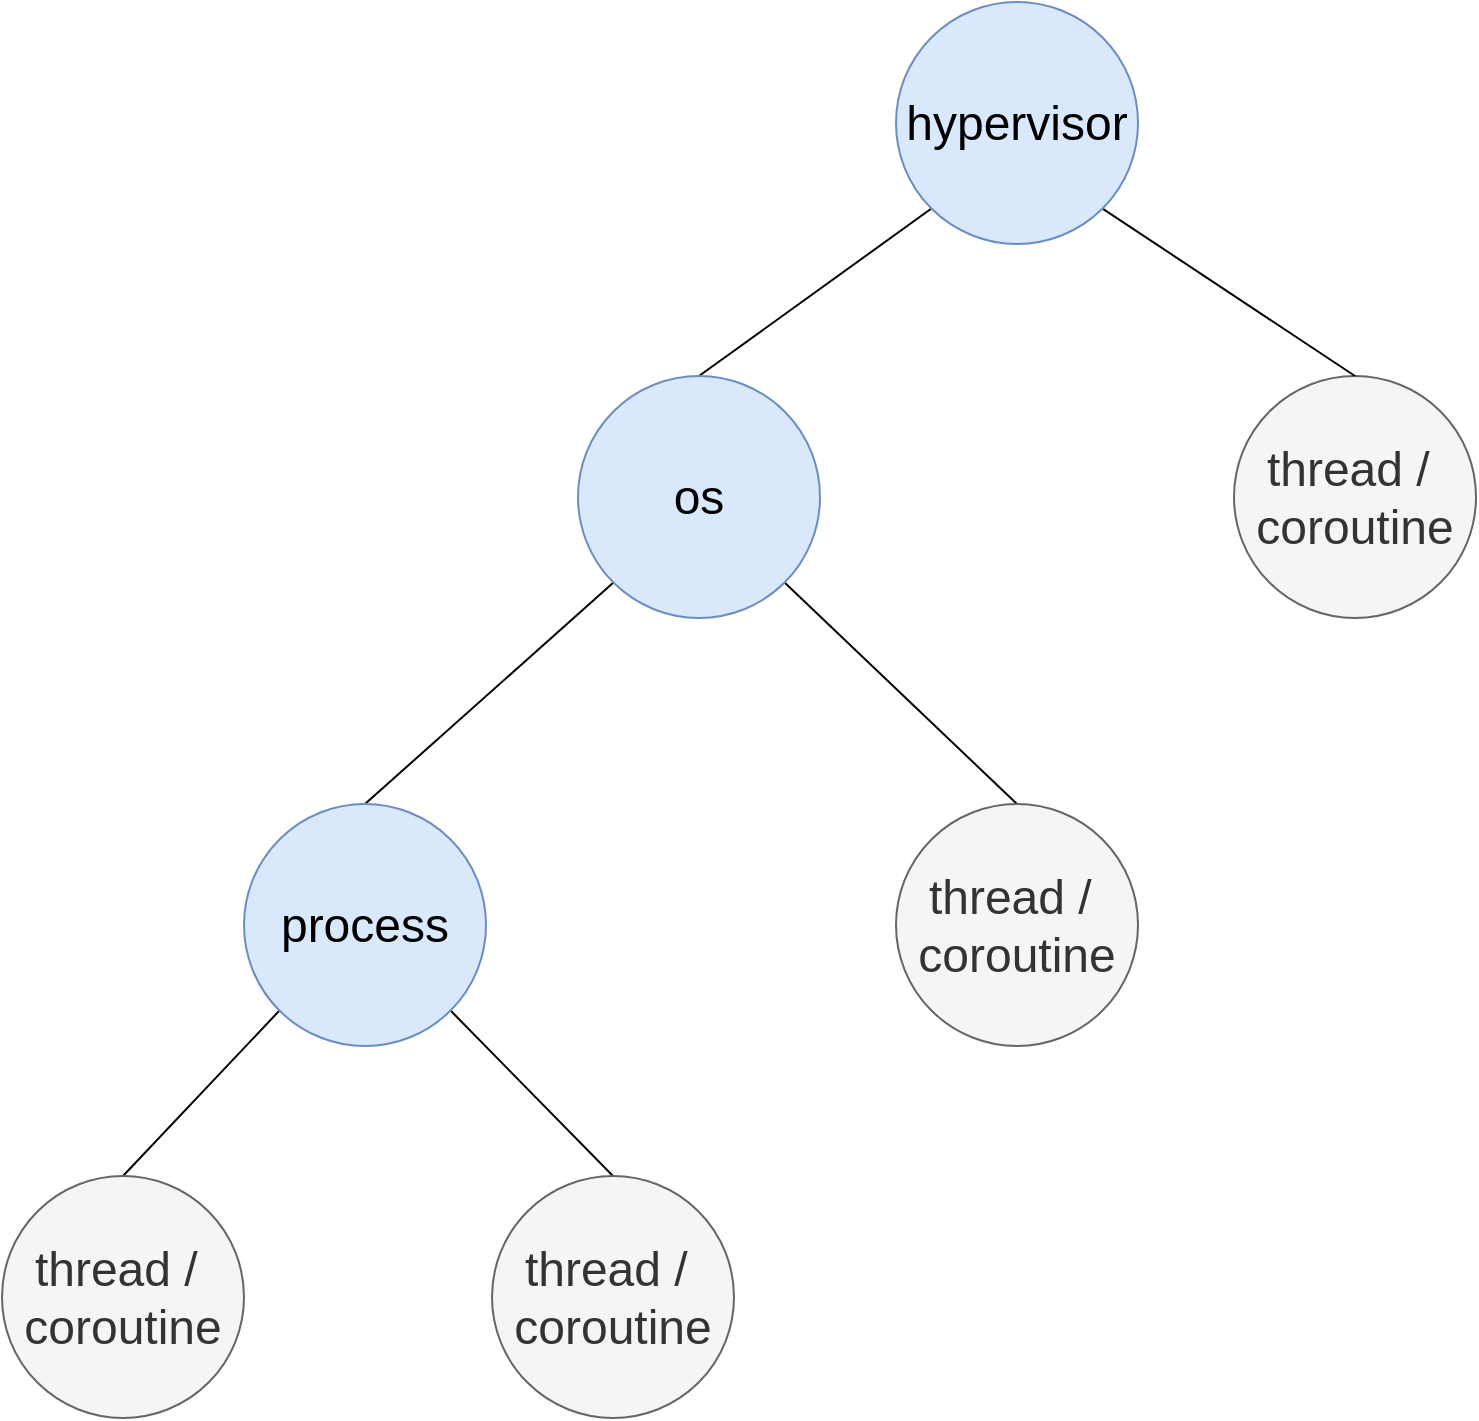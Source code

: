 <mxfile>
    <diagram id="O6ULE_PNgSDAVys-auu8" name="第 1 页">
        <mxGraphModel dx="2443" dy="1189" grid="0" gridSize="10" guides="1" tooltips="1" connect="1" arrows="1" fold="1" page="0" pageScale="1" pageWidth="827" pageHeight="1169" math="0" shadow="0">
            <root>
                <mxCell id="0"/>
                <mxCell id="1" parent="0"/>
                <mxCell id="26" value="thread /&amp;nbsp;&lt;br&gt;coroutine" style="ellipse;whiteSpace=wrap;html=1;aspect=fixed;fontSize=24;fillColor=#f5f5f5;fontColor=#333333;strokeColor=#666666;" vertex="1" parent="1">
                    <mxGeometry x="164" y="-71" width="121" height="121" as="geometry"/>
                </mxCell>
                <mxCell id="30" style="edgeStyle=none;html=1;exitX=0;exitY=1;exitDx=0;exitDy=0;entryX=0.5;entryY=0;entryDx=0;entryDy=0;fontSize=24;endArrow=none;endFill=0;" edge="1" parent="1" source="27" target="28">
                    <mxGeometry relative="1" as="geometry"/>
                </mxCell>
                <mxCell id="31" style="edgeStyle=none;html=1;exitX=1;exitY=1;exitDx=0;exitDy=0;entryX=0.5;entryY=0;entryDx=0;entryDy=0;fontSize=24;endArrow=none;endFill=0;" edge="1" parent="1" source="27" target="26">
                    <mxGeometry relative="1" as="geometry"/>
                </mxCell>
                <mxCell id="27" value="hypervisor" style="ellipse;whiteSpace=wrap;html=1;aspect=fixed;fontSize=24;fillColor=#dae8fc;strokeColor=#6c8ebf;" vertex="1" parent="1">
                    <mxGeometry x="-5" y="-258" width="121" height="121" as="geometry"/>
                </mxCell>
                <mxCell id="32" style="edgeStyle=none;html=1;exitX=0;exitY=1;exitDx=0;exitDy=0;entryX=0.5;entryY=0;entryDx=0;entryDy=0;fontSize=24;endArrow=none;endFill=0;" edge="1" parent="1" source="28" target="29">
                    <mxGeometry relative="1" as="geometry"/>
                </mxCell>
                <mxCell id="34" style="edgeStyle=none;html=1;exitX=1;exitY=1;exitDx=0;exitDy=0;entryX=0.5;entryY=0;entryDx=0;entryDy=0;fontSize=24;endArrow=none;endFill=0;" edge="1" parent="1" source="28" target="33">
                    <mxGeometry relative="1" as="geometry"/>
                </mxCell>
                <mxCell id="28" value="os" style="ellipse;whiteSpace=wrap;html=1;aspect=fixed;fontSize=24;fillColor=#dae8fc;strokeColor=#6c8ebf;" vertex="1" parent="1">
                    <mxGeometry x="-164" y="-71" width="121" height="121" as="geometry"/>
                </mxCell>
                <mxCell id="37" style="edgeStyle=none;html=1;exitX=0;exitY=1;exitDx=0;exitDy=0;entryX=0.5;entryY=0;entryDx=0;entryDy=0;fontSize=24;endArrow=none;endFill=0;" edge="1" parent="1" source="29" target="35">
                    <mxGeometry relative="1" as="geometry"/>
                </mxCell>
                <mxCell id="38" style="edgeStyle=none;html=1;exitX=1;exitY=1;exitDx=0;exitDy=0;entryX=0.5;entryY=0;entryDx=0;entryDy=0;fontSize=24;endArrow=none;endFill=0;" edge="1" parent="1" source="29" target="36">
                    <mxGeometry relative="1" as="geometry"/>
                </mxCell>
                <mxCell id="29" value="process" style="ellipse;whiteSpace=wrap;html=1;aspect=fixed;fontSize=24;fillColor=#dae8fc;strokeColor=#6c8ebf;" vertex="1" parent="1">
                    <mxGeometry x="-331" y="143" width="121" height="121" as="geometry"/>
                </mxCell>
                <mxCell id="33" value="thread /&amp;nbsp;&lt;br&gt;coroutine" style="ellipse;whiteSpace=wrap;html=1;aspect=fixed;fontSize=24;fillColor=#f5f5f5;fontColor=#333333;strokeColor=#666666;" vertex="1" parent="1">
                    <mxGeometry x="-5" y="143" width="121" height="121" as="geometry"/>
                </mxCell>
                <mxCell id="35" value="thread /&amp;nbsp;&lt;br&gt;coroutine" style="ellipse;whiteSpace=wrap;html=1;aspect=fixed;fontSize=24;fillColor=#f5f5f5;fontColor=#333333;strokeColor=#666666;" vertex="1" parent="1">
                    <mxGeometry x="-452" y="329" width="121" height="121" as="geometry"/>
                </mxCell>
                <mxCell id="36" value="thread /&amp;nbsp;&lt;br&gt;coroutine" style="ellipse;whiteSpace=wrap;html=1;aspect=fixed;fontSize=24;fillColor=#f5f5f5;fontColor=#333333;strokeColor=#666666;" vertex="1" parent="1">
                    <mxGeometry x="-207" y="329" width="121" height="121" as="geometry"/>
                </mxCell>
            </root>
        </mxGraphModel>
    </diagram>
</mxfile>